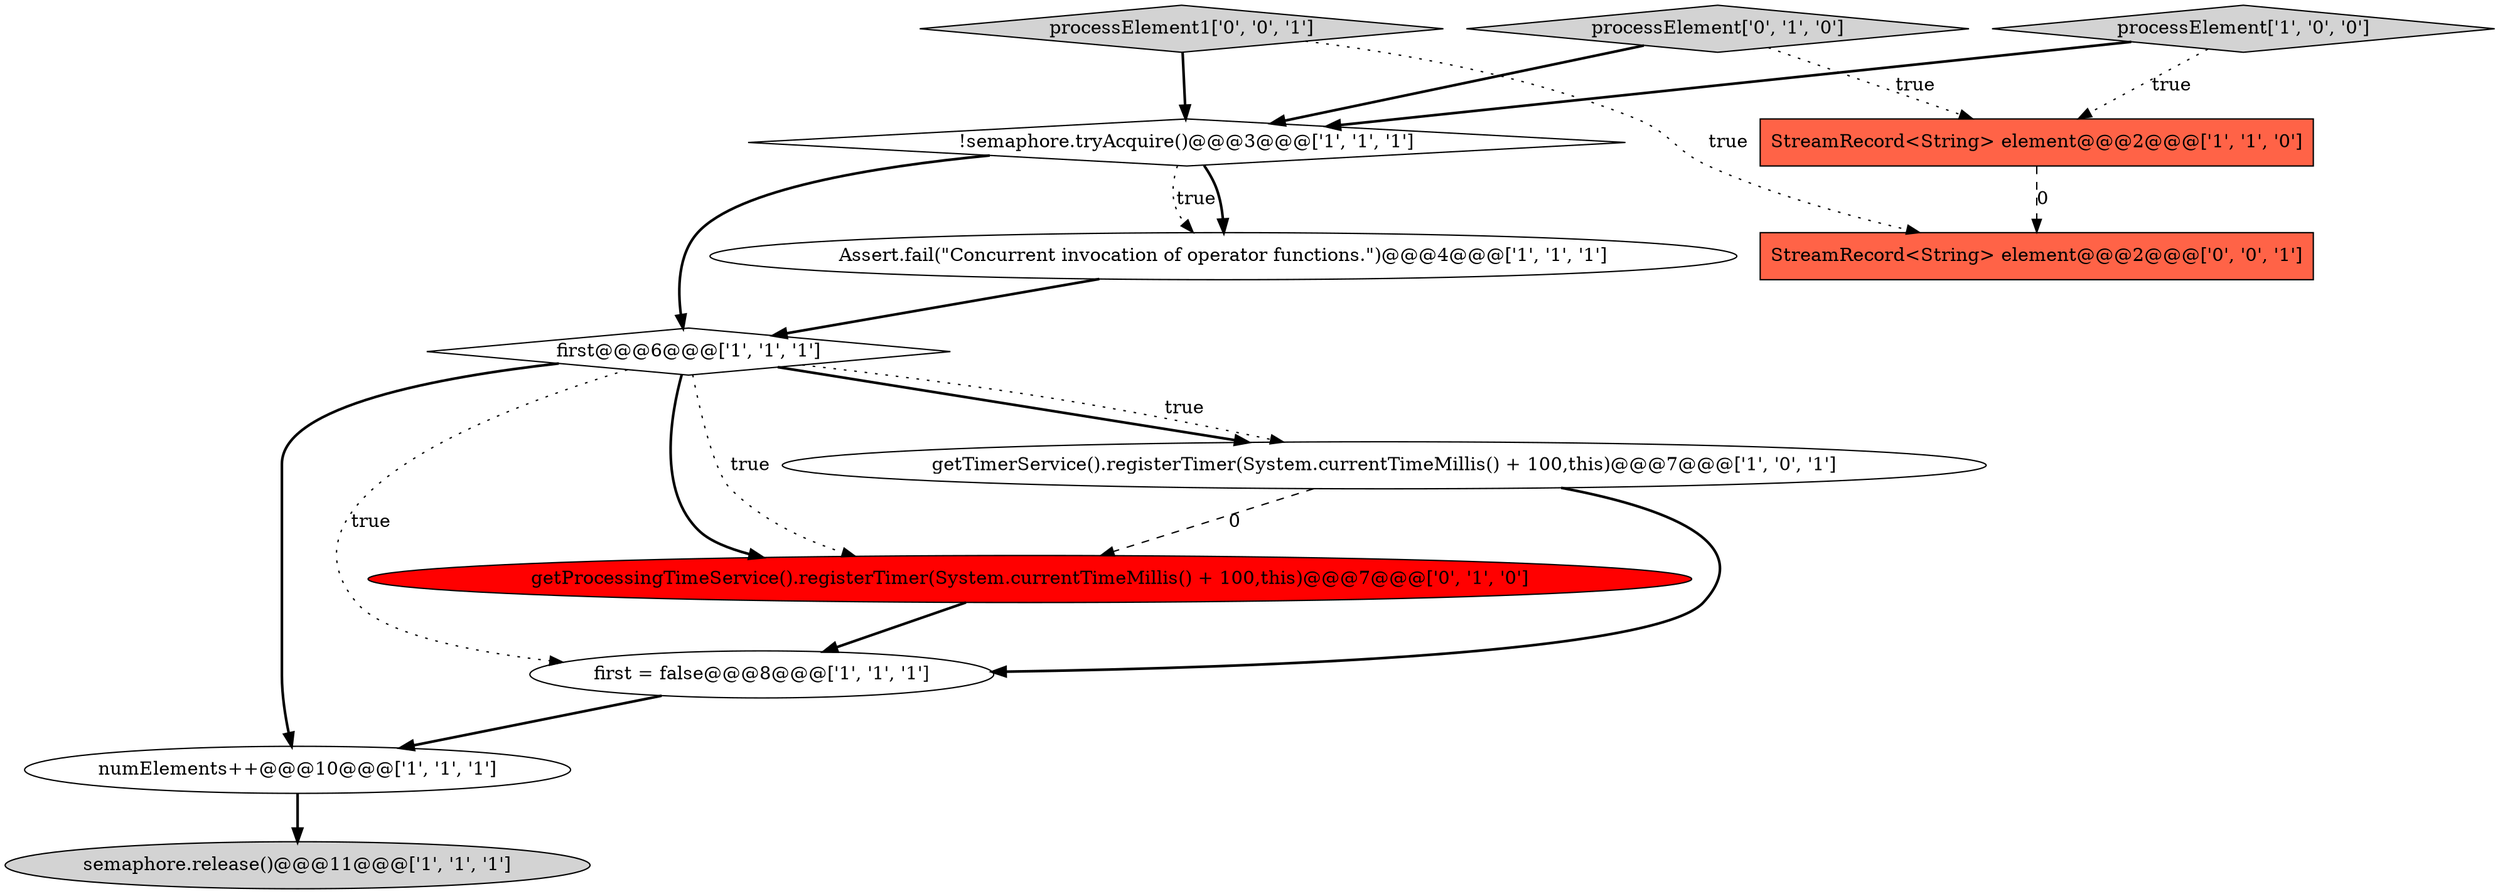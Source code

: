 digraph {
1 [style = filled, label = "first@@@6@@@['1', '1', '1']", fillcolor = white, shape = diamond image = "AAA0AAABBB1BBB"];
0 [style = filled, label = "!semaphore.tryAcquire()@@@3@@@['1', '1', '1']", fillcolor = white, shape = diamond image = "AAA0AAABBB1BBB"];
7 [style = filled, label = "first = false@@@8@@@['1', '1', '1']", fillcolor = white, shape = ellipse image = "AAA0AAABBB1BBB"];
11 [style = filled, label = "processElement1['0', '0', '1']", fillcolor = lightgray, shape = diamond image = "AAA0AAABBB3BBB"];
9 [style = filled, label = "getProcessingTimeService().registerTimer(System.currentTimeMillis() + 100,this)@@@7@@@['0', '1', '0']", fillcolor = red, shape = ellipse image = "AAA1AAABBB2BBB"];
12 [style = filled, label = "StreamRecord<String> element@@@2@@@['0', '0', '1']", fillcolor = tomato, shape = box image = "AAA0AAABBB3BBB"];
8 [style = filled, label = "semaphore.release()@@@11@@@['1', '1', '1']", fillcolor = lightgray, shape = ellipse image = "AAA0AAABBB1BBB"];
4 [style = filled, label = "Assert.fail(\"Concurrent invocation of operator functions.\")@@@4@@@['1', '1', '1']", fillcolor = white, shape = ellipse image = "AAA0AAABBB1BBB"];
5 [style = filled, label = "getTimerService().registerTimer(System.currentTimeMillis() + 100,this)@@@7@@@['1', '0', '1']", fillcolor = white, shape = ellipse image = "AAA0AAABBB1BBB"];
10 [style = filled, label = "processElement['0', '1', '0']", fillcolor = lightgray, shape = diamond image = "AAA0AAABBB2BBB"];
2 [style = filled, label = "numElements++@@@10@@@['1', '1', '1']", fillcolor = white, shape = ellipse image = "AAA0AAABBB1BBB"];
6 [style = filled, label = "StreamRecord<String> element@@@2@@@['1', '1', '0']", fillcolor = tomato, shape = box image = "AAA0AAABBB1BBB"];
3 [style = filled, label = "processElement['1', '0', '0']", fillcolor = lightgray, shape = diamond image = "AAA0AAABBB1BBB"];
1->5 [style = bold, label=""];
10->6 [style = dotted, label="true"];
0->4 [style = dotted, label="true"];
11->12 [style = dotted, label="true"];
5->9 [style = dashed, label="0"];
3->6 [style = dotted, label="true"];
9->7 [style = bold, label=""];
1->9 [style = bold, label=""];
3->0 [style = bold, label=""];
6->12 [style = dashed, label="0"];
1->7 [style = dotted, label="true"];
11->0 [style = bold, label=""];
0->4 [style = bold, label=""];
7->2 [style = bold, label=""];
0->1 [style = bold, label=""];
1->9 [style = dotted, label="true"];
10->0 [style = bold, label=""];
5->7 [style = bold, label=""];
4->1 [style = bold, label=""];
1->2 [style = bold, label=""];
1->5 [style = dotted, label="true"];
2->8 [style = bold, label=""];
}
